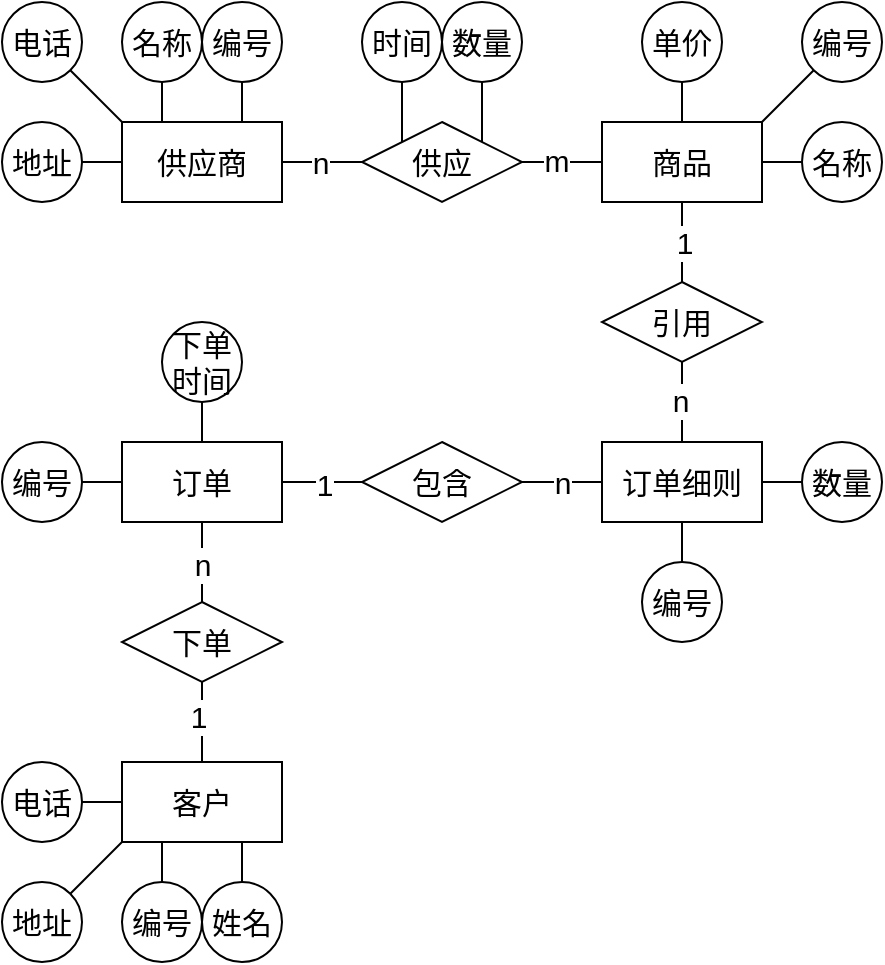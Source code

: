 <mxfile version="21.7.4" type="github">
  <diagram name="Page-1" id="e56a1550-8fbb-45ad-956c-1786394a9013">
    <mxGraphModel dx="1006" dy="573" grid="1" gridSize="10" guides="1" tooltips="1" connect="1" arrows="1" fold="1" page="1" pageScale="1" pageWidth="1100" pageHeight="850" background="none" math="0" shadow="0">
      <root>
        <mxCell id="0" />
        <mxCell id="1" parent="0" />
        <mxCell id="G2uAnkd9o9rANrzZQ9Fx-1" value="商品" style="whiteSpace=wrap;html=1;align=center;fillColor=none;fontSize=15;labelBorderColor=none;labelBackgroundColor=none;" parent="1" vertex="1">
          <mxGeometry x="480" y="240" width="80" height="40" as="geometry" />
        </mxCell>
        <mxCell id="G2uAnkd9o9rANrzZQ9Fx-2" value="供应商" style="whiteSpace=wrap;html=1;align=center;fillColor=none;fontSize=15;labelBorderColor=none;labelBackgroundColor=none;" parent="1" vertex="1">
          <mxGeometry x="240" y="240" width="80" height="40" as="geometry" />
        </mxCell>
        <mxCell id="G2uAnkd9o9rANrzZQ9Fx-3" value="客户" style="whiteSpace=wrap;html=1;align=center;fillColor=none;fontSize=15;labelBorderColor=none;labelBackgroundColor=none;" parent="1" vertex="1">
          <mxGeometry x="240" y="560" width="80" height="40" as="geometry" />
        </mxCell>
        <mxCell id="G2uAnkd9o9rANrzZQ9Fx-4" value="订单" style="whiteSpace=wrap;html=1;align=center;fillColor=none;fontSize=15;labelBorderColor=none;labelBackgroundColor=none;" parent="1" vertex="1">
          <mxGeometry x="240" y="400" width="80" height="40" as="geometry" />
        </mxCell>
        <mxCell id="G2uAnkd9o9rANrzZQ9Fx-5" value="订单细则" style="whiteSpace=wrap;html=1;align=center;fillColor=none;fontSize=15;labelBorderColor=none;labelBackgroundColor=none;" parent="1" vertex="1">
          <mxGeometry x="480" y="400" width="80" height="40" as="geometry" />
        </mxCell>
        <mxCell id="G2uAnkd9o9rANrzZQ9Fx-7" value="编号" style="ellipse;whiteSpace=wrap;html=1;align=center;fontSize=15;fillColor=none;labelBorderColor=none;labelBackgroundColor=none;" parent="1" vertex="1">
          <mxGeometry x="280" y="180" width="40" height="40" as="geometry" />
        </mxCell>
        <mxCell id="G2uAnkd9o9rANrzZQ9Fx-9" value="名称" style="ellipse;whiteSpace=wrap;html=1;align=center;fontSize=15;fillColor=none;labelBorderColor=none;labelBackgroundColor=none;" parent="1" vertex="1">
          <mxGeometry x="240" y="180" width="40" height="40" as="geometry" />
        </mxCell>
        <mxCell id="G2uAnkd9o9rANrzZQ9Fx-14" value="单价" style="ellipse;whiteSpace=wrap;html=1;align=center;fontSize=15;fillColor=none;labelBorderColor=none;labelBackgroundColor=none;" parent="1" vertex="1">
          <mxGeometry x="500" y="180" width="40" height="40" as="geometry" />
        </mxCell>
        <mxCell id="G2uAnkd9o9rANrzZQ9Fx-15" value="电话" style="ellipse;whiteSpace=wrap;html=1;align=center;fontSize=15;fillColor=none;labelBorderColor=none;labelBackgroundColor=none;" parent="1" vertex="1">
          <mxGeometry x="180" y="180" width="40" height="40" as="geometry" />
        </mxCell>
        <mxCell id="G2uAnkd9o9rANrzZQ9Fx-16" value="地址" style="ellipse;whiteSpace=wrap;html=1;align=center;fontSize=15;fillColor=none;labelBorderColor=none;labelBackgroundColor=none;" parent="1" vertex="1">
          <mxGeometry x="180" y="240" width="40" height="40" as="geometry" />
        </mxCell>
        <mxCell id="G2uAnkd9o9rANrzZQ9Fx-17" value="编号" style="ellipse;whiteSpace=wrap;html=1;align=center;fontSize=15;fillColor=none;labelBorderColor=none;labelBackgroundColor=none;" parent="1" vertex="1">
          <mxGeometry x="580" y="180" width="40" height="40" as="geometry" />
        </mxCell>
        <mxCell id="G2uAnkd9o9rANrzZQ9Fx-18" value="名称" style="ellipse;whiteSpace=wrap;html=1;align=center;fontSize=15;fillColor=none;labelBorderColor=none;labelBackgroundColor=none;" parent="1" vertex="1">
          <mxGeometry x="580" y="240" width="40" height="40" as="geometry" />
        </mxCell>
        <mxCell id="G2uAnkd9o9rANrzZQ9Fx-22" value="" style="endArrow=none;html=1;rounded=0;exitX=1;exitY=0.5;exitDx=0;exitDy=0;entryX=0;entryY=0.5;entryDx=0;entryDy=0;fontSize=15;labelBorderColor=none;labelBackgroundColor=none;" parent="1" source="G2uAnkd9o9rANrzZQ9Fx-2" target="G2uAnkd9o9rANrzZQ9Fx-23" edge="1">
          <mxGeometry relative="1" as="geometry">
            <mxPoint x="440" y="390" as="sourcePoint" />
            <mxPoint x="370" y="260" as="targetPoint" />
          </mxGeometry>
        </mxCell>
        <mxCell id="BHzmaDem7Dedp6-Bpxuv-44" value="n" style="edgeLabel;html=1;align=center;verticalAlign=middle;resizable=0;points=[];fontSize=15;labelBorderColor=none;labelBackgroundColor=default;" vertex="1" connectable="0" parent="G2uAnkd9o9rANrzZQ9Fx-22">
          <mxGeometry x="-0.074" relative="1" as="geometry">
            <mxPoint as="offset" />
          </mxGeometry>
        </mxCell>
        <mxCell id="G2uAnkd9o9rANrzZQ9Fx-23" value="供应" style="shape=rhombus;perimeter=rhombusPerimeter;whiteSpace=wrap;html=1;align=center;fontSize=15;fillColor=none;labelBorderColor=none;labelBackgroundColor=none;" parent="1" vertex="1">
          <mxGeometry x="360" y="240" width="80" height="40" as="geometry" />
        </mxCell>
        <mxCell id="G2uAnkd9o9rANrzZQ9Fx-24" value="" style="endArrow=none;html=1;rounded=0;exitX=1;exitY=0.5;exitDx=0;exitDy=0;entryX=0;entryY=0.5;entryDx=0;entryDy=0;fontSize=15;labelBorderColor=none;labelBackgroundColor=none;" parent="1" source="G2uAnkd9o9rANrzZQ9Fx-23" target="G2uAnkd9o9rANrzZQ9Fx-1" edge="1">
          <mxGeometry relative="1" as="geometry">
            <mxPoint x="440" y="390" as="sourcePoint" />
            <mxPoint x="600" y="390" as="targetPoint" />
          </mxGeometry>
        </mxCell>
        <mxCell id="G2uAnkd9o9rANrzZQ9Fx-35" value="m" style="edgeLabel;html=1;align=center;verticalAlign=middle;resizable=0;points=[];fontSize=15;labelBorderColor=none;labelBackgroundColor=default;" parent="G2uAnkd9o9rANrzZQ9Fx-24" vertex="1" connectable="0">
          <mxGeometry x="-0.115" y="1" relative="1" as="geometry">
            <mxPoint x="-1" as="offset" />
          </mxGeometry>
        </mxCell>
        <mxCell id="G2uAnkd9o9rANrzZQ9Fx-25" value="" style="endArrow=none;html=1;rounded=0;exitX=0.5;exitY=1;exitDx=0;exitDy=0;entryX=0.5;entryY=0;entryDx=0;entryDy=0;fontSize=15;labelBorderColor=none;labelBackgroundColor=none;" parent="1" source="G2uAnkd9o9rANrzZQ9Fx-14" target="G2uAnkd9o9rANrzZQ9Fx-1" edge="1">
          <mxGeometry relative="1" as="geometry">
            <mxPoint x="430" y="270" as="sourcePoint" />
            <mxPoint x="490" y="270" as="targetPoint" />
          </mxGeometry>
        </mxCell>
        <mxCell id="G2uAnkd9o9rANrzZQ9Fx-26" value="" style="endArrow=none;html=1;rounded=0;exitX=0.5;exitY=1;exitDx=0;exitDy=0;entryX=0.75;entryY=0;entryDx=0;entryDy=0;fontSize=15;labelBorderColor=none;labelBackgroundColor=none;" parent="1" source="G2uAnkd9o9rANrzZQ9Fx-7" target="G2uAnkd9o9rANrzZQ9Fx-2" edge="1">
          <mxGeometry relative="1" as="geometry">
            <mxPoint x="520" y="280" as="sourcePoint" />
            <mxPoint x="580" y="280" as="targetPoint" />
          </mxGeometry>
        </mxCell>
        <mxCell id="G2uAnkd9o9rANrzZQ9Fx-27" value="" style="endArrow=none;html=1;rounded=0;exitX=0.5;exitY=1;exitDx=0;exitDy=0;entryX=0.25;entryY=0;entryDx=0;entryDy=0;fontSize=15;labelBorderColor=none;labelBackgroundColor=none;" parent="1" source="G2uAnkd9o9rANrzZQ9Fx-9" target="G2uAnkd9o9rANrzZQ9Fx-2" edge="1">
          <mxGeometry relative="1" as="geometry">
            <mxPoint x="530" y="290" as="sourcePoint" />
            <mxPoint x="590" y="290" as="targetPoint" />
          </mxGeometry>
        </mxCell>
        <mxCell id="G2uAnkd9o9rANrzZQ9Fx-29" value="" style="endArrow=none;html=1;rounded=0;entryX=0;entryY=0;entryDx=0;entryDy=0;exitX=1;exitY=1;exitDx=0;exitDy=0;fontSize=15;labelBorderColor=none;labelBackgroundColor=none;" parent="1" source="G2uAnkd9o9rANrzZQ9Fx-15" target="G2uAnkd9o9rANrzZQ9Fx-2" edge="1">
          <mxGeometry relative="1" as="geometry">
            <mxPoint x="220" y="220" as="sourcePoint" />
            <mxPoint x="210" y="240" as="targetPoint" />
          </mxGeometry>
        </mxCell>
        <mxCell id="G2uAnkd9o9rANrzZQ9Fx-30" value="" style="endArrow=none;html=1;rounded=0;exitX=0;exitY=0.5;exitDx=0;exitDy=0;entryX=1;entryY=0.5;entryDx=0;entryDy=0;fontSize=15;labelBorderColor=none;labelBackgroundColor=none;" parent="1" source="G2uAnkd9o9rANrzZQ9Fx-18" target="G2uAnkd9o9rANrzZQ9Fx-1" edge="1">
          <mxGeometry relative="1" as="geometry">
            <mxPoint x="540" y="220" as="sourcePoint" />
            <mxPoint x="540" y="250" as="targetPoint" />
          </mxGeometry>
        </mxCell>
        <mxCell id="G2uAnkd9o9rANrzZQ9Fx-31" value="" style="endArrow=none;html=1;rounded=0;exitX=0;exitY=1;exitDx=0;exitDy=0;entryX=1;entryY=0;entryDx=0;entryDy=0;fontSize=15;labelBorderColor=none;labelBackgroundColor=none;" parent="1" source="G2uAnkd9o9rANrzZQ9Fx-17" target="G2uAnkd9o9rANrzZQ9Fx-1" edge="1">
          <mxGeometry relative="1" as="geometry">
            <mxPoint x="550" y="230" as="sourcePoint" />
            <mxPoint x="550" y="260" as="targetPoint" />
          </mxGeometry>
        </mxCell>
        <mxCell id="G2uAnkd9o9rANrzZQ9Fx-41" value="数量" style="ellipse;whiteSpace=wrap;html=1;align=center;fontSize=15;fillColor=none;labelBorderColor=none;labelBackgroundColor=none;" parent="1" vertex="1">
          <mxGeometry x="400" y="180" width="40" height="40" as="geometry" />
        </mxCell>
        <mxCell id="G2uAnkd9o9rANrzZQ9Fx-42" value="时间" style="ellipse;whiteSpace=wrap;html=1;align=center;fontSize=15;fillColor=none;labelBorderColor=none;labelBackgroundColor=none;" parent="1" vertex="1">
          <mxGeometry x="360" y="180" width="40" height="40" as="geometry" />
        </mxCell>
        <mxCell id="G2uAnkd9o9rANrzZQ9Fx-43" value="" style="endArrow=none;html=1;rounded=0;exitX=0.5;exitY=1;exitDx=0;exitDy=0;entryX=0;entryY=0;entryDx=0;entryDy=0;fontSize=15;labelBorderColor=none;labelBackgroundColor=none;" parent="1" source="G2uAnkd9o9rANrzZQ9Fx-42" target="G2uAnkd9o9rANrzZQ9Fx-23" edge="1">
          <mxGeometry relative="1" as="geometry">
            <mxPoint x="440" y="390" as="sourcePoint" />
            <mxPoint x="600" y="390" as="targetPoint" />
          </mxGeometry>
        </mxCell>
        <mxCell id="BHzmaDem7Dedp6-Bpxuv-2" value="" style="endArrow=none;html=1;rounded=0;exitX=0.5;exitY=1;exitDx=0;exitDy=0;entryX=1;entryY=0;entryDx=0;entryDy=0;fontSize=15;labelBorderColor=none;labelBackgroundColor=none;" edge="1" parent="1" source="G2uAnkd9o9rANrzZQ9Fx-41" target="G2uAnkd9o9rANrzZQ9Fx-23">
          <mxGeometry relative="1" as="geometry">
            <mxPoint x="370" y="210" as="sourcePoint" />
            <mxPoint x="370" y="255" as="targetPoint" />
          </mxGeometry>
        </mxCell>
        <mxCell id="BHzmaDem7Dedp6-Bpxuv-3" value="编号" style="ellipse;whiteSpace=wrap;html=1;align=center;fontSize=15;fillColor=none;labelBorderColor=none;labelBackgroundColor=none;" vertex="1" parent="1">
          <mxGeometry x="240" y="620" width="40" height="40" as="geometry" />
        </mxCell>
        <mxCell id="BHzmaDem7Dedp6-Bpxuv-5" value="姓名" style="ellipse;whiteSpace=wrap;html=1;align=center;fontSize=15;fillColor=none;labelBorderColor=none;labelBackgroundColor=none;" vertex="1" parent="1">
          <mxGeometry x="280" y="620" width="40" height="40" as="geometry" />
        </mxCell>
        <mxCell id="BHzmaDem7Dedp6-Bpxuv-6" value="地址" style="ellipse;whiteSpace=wrap;html=1;align=center;fontSize=15;fillColor=none;labelBorderColor=none;labelBackgroundColor=none;" vertex="1" parent="1">
          <mxGeometry x="180" y="620" width="40" height="40" as="geometry" />
        </mxCell>
        <mxCell id="BHzmaDem7Dedp6-Bpxuv-7" value="电话" style="ellipse;whiteSpace=wrap;html=1;align=center;fontSize=15;fillColor=none;labelBorderColor=none;labelBackgroundColor=none;" vertex="1" parent="1">
          <mxGeometry x="180" y="560" width="40" height="40" as="geometry" />
        </mxCell>
        <mxCell id="BHzmaDem7Dedp6-Bpxuv-13" value="编号" style="ellipse;whiteSpace=wrap;html=1;align=center;fontSize=15;fillColor=none;labelBorderColor=none;labelBackgroundColor=none;" vertex="1" parent="1">
          <mxGeometry x="180" y="400" width="40" height="40" as="geometry" />
        </mxCell>
        <mxCell id="BHzmaDem7Dedp6-Bpxuv-14" value="下单&lt;br style=&quot;font-size: 15px;&quot;&gt;时间" style="ellipse;whiteSpace=wrap;html=1;align=center;fontSize=15;fillColor=none;labelBorderColor=none;labelBackgroundColor=none;" vertex="1" parent="1">
          <mxGeometry x="260" y="340" width="40" height="40" as="geometry" />
        </mxCell>
        <mxCell id="BHzmaDem7Dedp6-Bpxuv-16" value="" style="endArrow=none;html=1;rounded=0;entryX=0;entryY=0.5;entryDx=0;entryDy=0;exitX=1;exitY=0.5;exitDx=0;exitDy=0;fontSize=15;labelBorderColor=none;labelBackgroundColor=none;" edge="1" parent="1" source="G2uAnkd9o9rANrzZQ9Fx-16" target="G2uAnkd9o9rANrzZQ9Fx-2">
          <mxGeometry relative="1" as="geometry">
            <mxPoint x="224" y="224" as="sourcePoint" />
            <mxPoint x="250" y="250" as="targetPoint" />
          </mxGeometry>
        </mxCell>
        <mxCell id="BHzmaDem7Dedp6-Bpxuv-17" value="" style="endArrow=none;html=1;rounded=0;exitX=0.5;exitY=0;exitDx=0;exitDy=0;entryX=0.5;entryY=1;entryDx=0;entryDy=0;fontSize=15;labelBorderColor=none;labelBackgroundColor=none;" edge="1" parent="1" source="BHzmaDem7Dedp6-Bpxuv-18" target="G2uAnkd9o9rANrzZQ9Fx-4">
          <mxGeometry relative="1" as="geometry">
            <mxPoint x="380" y="420" as="sourcePoint" />
            <mxPoint x="470" y="570" as="targetPoint" />
          </mxGeometry>
        </mxCell>
        <mxCell id="BHzmaDem7Dedp6-Bpxuv-26" value="n" style="edgeLabel;html=1;align=center;verticalAlign=middle;resizable=0;points=[];fontSize=15;labelBorderColor=none;labelBackgroundColor=default;" vertex="1" connectable="0" parent="BHzmaDem7Dedp6-Bpxuv-17">
          <mxGeometry x="-0.026" relative="1" as="geometry">
            <mxPoint as="offset" />
          </mxGeometry>
        </mxCell>
        <mxCell id="BHzmaDem7Dedp6-Bpxuv-18" value="下单" style="shape=rhombus;perimeter=rhombusPerimeter;whiteSpace=wrap;html=1;align=center;fontSize=15;fillColor=none;labelBorderColor=none;labelBackgroundColor=none;" vertex="1" parent="1">
          <mxGeometry x="240" y="480" width="80" height="40" as="geometry" />
        </mxCell>
        <mxCell id="BHzmaDem7Dedp6-Bpxuv-19" value="" style="endArrow=none;html=1;rounded=0;entryX=0.5;entryY=0;entryDx=0;entryDy=0;exitX=0.5;exitY=1;exitDx=0;exitDy=0;fontSize=15;labelBorderColor=none;labelBackgroundColor=none;" edge="1" parent="1" source="BHzmaDem7Dedp6-Bpxuv-18" target="G2uAnkd9o9rANrzZQ9Fx-3">
          <mxGeometry relative="1" as="geometry">
            <mxPoint x="620" y="550" as="sourcePoint" />
            <mxPoint x="420" y="600" as="targetPoint" />
          </mxGeometry>
        </mxCell>
        <mxCell id="BHzmaDem7Dedp6-Bpxuv-27" value="1" style="edgeLabel;html=1;align=center;verticalAlign=middle;resizable=0;points=[];fontSize=15;labelBorderColor=none;labelBackgroundColor=default;" vertex="1" connectable="0" parent="BHzmaDem7Dedp6-Bpxuv-19">
          <mxGeometry x="-0.074" y="-2" relative="1" as="geometry">
            <mxPoint y="-2" as="offset" />
          </mxGeometry>
        </mxCell>
        <mxCell id="BHzmaDem7Dedp6-Bpxuv-20" value="" style="endArrow=none;html=1;rounded=0;entryX=0.5;entryY=0;entryDx=0;entryDy=0;exitX=0.5;exitY=1;exitDx=0;exitDy=0;fontSize=15;labelBorderColor=none;labelBackgroundColor=none;" edge="1" parent="1" source="BHzmaDem7Dedp6-Bpxuv-14" target="G2uAnkd9o9rANrzZQ9Fx-4">
          <mxGeometry relative="1" as="geometry">
            <mxPoint x="300" y="390" as="sourcePoint" />
            <mxPoint x="450" y="600" as="targetPoint" />
          </mxGeometry>
        </mxCell>
        <mxCell id="BHzmaDem7Dedp6-Bpxuv-21" value="" style="endArrow=none;html=1;rounded=0;entryX=0;entryY=0.5;entryDx=0;entryDy=0;exitX=1;exitY=0.5;exitDx=0;exitDy=0;fontSize=15;labelBorderColor=none;labelBackgroundColor=none;" edge="1" parent="1" source="BHzmaDem7Dedp6-Bpxuv-13" target="G2uAnkd9o9rANrzZQ9Fx-4">
          <mxGeometry relative="1" as="geometry">
            <mxPoint x="220" y="360" as="sourcePoint" />
            <mxPoint x="270" y="390" as="targetPoint" />
          </mxGeometry>
        </mxCell>
        <mxCell id="BHzmaDem7Dedp6-Bpxuv-22" value="" style="endArrow=none;html=1;rounded=0;exitX=0.5;exitY=0;exitDx=0;exitDy=0;entryX=0.25;entryY=1;entryDx=0;entryDy=0;fontSize=15;labelBorderColor=none;labelBackgroundColor=none;" edge="1" parent="1" source="BHzmaDem7Dedp6-Bpxuv-3" target="G2uAnkd9o9rANrzZQ9Fx-3">
          <mxGeometry relative="1" as="geometry">
            <mxPoint x="-30" y="630" as="sourcePoint" />
            <mxPoint x="-30" y="610" as="targetPoint" />
          </mxGeometry>
        </mxCell>
        <mxCell id="BHzmaDem7Dedp6-Bpxuv-23" value="" style="endArrow=none;html=1;rounded=0;exitX=0.5;exitY=0;exitDx=0;exitDy=0;entryX=0.75;entryY=1;entryDx=0;entryDy=0;fontSize=15;labelBorderColor=none;labelBackgroundColor=none;" edge="1" parent="1" source="BHzmaDem7Dedp6-Bpxuv-5" target="G2uAnkd9o9rANrzZQ9Fx-3">
          <mxGeometry relative="1" as="geometry">
            <mxPoint x="270" y="630" as="sourcePoint" />
            <mxPoint x="270" y="610" as="targetPoint" />
          </mxGeometry>
        </mxCell>
        <mxCell id="BHzmaDem7Dedp6-Bpxuv-24" value="" style="endArrow=none;html=1;rounded=0;entryX=1;entryY=0.5;entryDx=0;entryDy=0;exitX=0;exitY=0.5;exitDx=0;exitDy=0;fontSize=15;labelBorderColor=none;labelBackgroundColor=none;" edge="1" parent="1" source="G2uAnkd9o9rANrzZQ9Fx-3" target="BHzmaDem7Dedp6-Bpxuv-7">
          <mxGeometry relative="1" as="geometry">
            <mxPoint x="230" y="560" as="sourcePoint" />
            <mxPoint x="230" y="580" as="targetPoint" />
          </mxGeometry>
        </mxCell>
        <mxCell id="BHzmaDem7Dedp6-Bpxuv-25" value="" style="endArrow=none;html=1;rounded=0;exitX=1;exitY=0;exitDx=0;exitDy=0;entryX=0;entryY=1;entryDx=0;entryDy=0;fontSize=15;labelBorderColor=none;labelBackgroundColor=none;" edge="1" parent="1" source="BHzmaDem7Dedp6-Bpxuv-6" target="G2uAnkd9o9rANrzZQ9Fx-3">
          <mxGeometry relative="1" as="geometry">
            <mxPoint x="290" y="650" as="sourcePoint" />
            <mxPoint x="310" y="610" as="targetPoint" />
          </mxGeometry>
        </mxCell>
        <mxCell id="BHzmaDem7Dedp6-Bpxuv-28" value="编号" style="ellipse;whiteSpace=wrap;html=1;align=center;fontSize=15;fillColor=none;labelBorderColor=none;labelBackgroundColor=none;" vertex="1" parent="1">
          <mxGeometry x="500" y="460" width="40" height="40" as="geometry" />
        </mxCell>
        <mxCell id="BHzmaDem7Dedp6-Bpxuv-30" value="数量" style="ellipse;whiteSpace=wrap;html=1;align=center;fontSize=15;fillColor=none;labelBorderColor=none;labelBackgroundColor=none;" vertex="1" parent="1">
          <mxGeometry x="580" y="400" width="40" height="40" as="geometry" />
        </mxCell>
        <mxCell id="BHzmaDem7Dedp6-Bpxuv-31" value="" style="endArrow=none;html=1;rounded=0;entryX=0.5;entryY=1;entryDx=0;entryDy=0;exitX=0.5;exitY=0;exitDx=0;exitDy=0;fontSize=15;labelBorderColor=none;labelBackgroundColor=none;" edge="1" parent="1" source="BHzmaDem7Dedp6-Bpxuv-46" target="G2uAnkd9o9rANrzZQ9Fx-1">
          <mxGeometry relative="1" as="geometry">
            <mxPoint x="460" y="300" as="sourcePoint" />
            <mxPoint x="680" y="440" as="targetPoint" />
          </mxGeometry>
        </mxCell>
        <mxCell id="BHzmaDem7Dedp6-Bpxuv-47" value="1" style="edgeLabel;html=1;align=center;verticalAlign=middle;resizable=0;points=[];fontSize=15;labelBorderColor=none;labelBackgroundColor=default;" vertex="1" connectable="0" parent="BHzmaDem7Dedp6-Bpxuv-31">
          <mxGeometry x="0.036" y="-1" relative="1" as="geometry">
            <mxPoint as="offset" />
          </mxGeometry>
        </mxCell>
        <mxCell id="BHzmaDem7Dedp6-Bpxuv-32" value="" style="endArrow=none;html=1;rounded=0;exitX=0.5;exitY=0;exitDx=0;exitDy=0;entryX=0.5;entryY=1;entryDx=0;entryDy=0;fontSize=15;labelBorderColor=none;labelBackgroundColor=none;" edge="1" parent="1" source="BHzmaDem7Dedp6-Bpxuv-28" target="G2uAnkd9o9rANrzZQ9Fx-5">
          <mxGeometry relative="1" as="geometry">
            <mxPoint x="680" y="470" as="sourcePoint" />
            <mxPoint x="680" y="450" as="targetPoint" />
          </mxGeometry>
        </mxCell>
        <mxCell id="BHzmaDem7Dedp6-Bpxuv-33" value="" style="endArrow=none;html=1;rounded=0;exitX=1;exitY=0.5;exitDx=0;exitDy=0;entryX=0;entryY=0.5;entryDx=0;entryDy=0;fontSize=15;labelBorderColor=none;labelBackgroundColor=none;" edge="1" parent="1" source="G2uAnkd9o9rANrzZQ9Fx-5" target="BHzmaDem7Dedp6-Bpxuv-30">
          <mxGeometry relative="1" as="geometry">
            <mxPoint x="630" y="420" as="sourcePoint" />
            <mxPoint x="690" y="420" as="targetPoint" />
          </mxGeometry>
        </mxCell>
        <mxCell id="BHzmaDem7Dedp6-Bpxuv-34" value="包含" style="shape=rhombus;perimeter=rhombusPerimeter;whiteSpace=wrap;html=1;align=center;fontSize=15;fillColor=none;labelBorderColor=none;labelBackgroundColor=none;" vertex="1" parent="1">
          <mxGeometry x="360" y="400" width="80" height="40" as="geometry" />
        </mxCell>
        <mxCell id="BHzmaDem7Dedp6-Bpxuv-36" value="" style="endArrow=none;html=1;rounded=0;entryX=1;entryY=0.5;entryDx=0;entryDy=0;exitX=0;exitY=0.5;exitDx=0;exitDy=0;fontSize=15;labelBorderColor=none;labelBackgroundColor=none;" edge="1" parent="1" source="BHzmaDem7Dedp6-Bpxuv-34" target="G2uAnkd9o9rANrzZQ9Fx-4">
          <mxGeometry relative="1" as="geometry">
            <mxPoint x="260" y="460" as="sourcePoint" />
            <mxPoint x="450" y="460" as="targetPoint" />
          </mxGeometry>
        </mxCell>
        <mxCell id="BHzmaDem7Dedp6-Bpxuv-39" value="1" style="edgeLabel;html=1;align=center;verticalAlign=middle;resizable=0;points=[];fontSize=15;labelBorderColor=none;labelBackgroundColor=default;" vertex="1" connectable="0" parent="BHzmaDem7Dedp6-Bpxuv-36">
          <mxGeometry x="-0.024" y="1" relative="1" as="geometry">
            <mxPoint as="offset" />
          </mxGeometry>
        </mxCell>
        <mxCell id="BHzmaDem7Dedp6-Bpxuv-40" value="" style="endArrow=none;html=1;rounded=0;exitX=0;exitY=0.5;exitDx=0;exitDy=0;entryX=1;entryY=0.5;entryDx=0;entryDy=0;fontSize=15;labelBorderColor=none;labelBackgroundColor=none;" edge="1" parent="1" source="G2uAnkd9o9rANrzZQ9Fx-5" target="BHzmaDem7Dedp6-Bpxuv-34">
          <mxGeometry relative="1" as="geometry">
            <mxPoint x="420" y="380" as="sourcePoint" />
            <mxPoint x="380" y="410" as="targetPoint" />
          </mxGeometry>
        </mxCell>
        <mxCell id="BHzmaDem7Dedp6-Bpxuv-43" value="n" style="edgeLabel;html=1;align=center;verticalAlign=middle;resizable=0;points=[];fontSize=15;labelBorderColor=none;labelBackgroundColor=default;" vertex="1" connectable="0" parent="BHzmaDem7Dedp6-Bpxuv-40">
          <mxGeometry x="-0.074" relative="1" as="geometry">
            <mxPoint x="-2" as="offset" />
          </mxGeometry>
        </mxCell>
        <mxCell id="BHzmaDem7Dedp6-Bpxuv-45" value="" style="endArrow=none;html=1;rounded=0;exitX=0.5;exitY=0;exitDx=0;exitDy=0;entryX=0.5;entryY=1;entryDx=0;entryDy=0;fontSize=15;labelBorderColor=none;labelBackgroundColor=none;" edge="1" parent="1" source="G2uAnkd9o9rANrzZQ9Fx-5" target="BHzmaDem7Dedp6-Bpxuv-46">
          <mxGeometry relative="1" as="geometry">
            <mxPoint x="530" y="410" as="sourcePoint" />
            <mxPoint x="520" y="370" as="targetPoint" />
          </mxGeometry>
        </mxCell>
        <mxCell id="BHzmaDem7Dedp6-Bpxuv-48" value="n" style="edgeLabel;html=1;align=center;verticalAlign=middle;resizable=0;points=[];fontSize=15;labelBorderColor=none;labelBackgroundColor=default;" vertex="1" connectable="0" parent="BHzmaDem7Dedp6-Bpxuv-45">
          <mxGeometry x="0.077" y="1" relative="1" as="geometry">
            <mxPoint as="offset" />
          </mxGeometry>
        </mxCell>
        <mxCell id="BHzmaDem7Dedp6-Bpxuv-46" value="引用" style="shape=rhombus;perimeter=rhombusPerimeter;whiteSpace=wrap;html=1;align=center;fontSize=15;fillColor=none;labelBorderColor=none;labelBackgroundColor=none;" vertex="1" parent="1">
          <mxGeometry x="480" y="320" width="80" height="40" as="geometry" />
        </mxCell>
      </root>
    </mxGraphModel>
  </diagram>
</mxfile>
